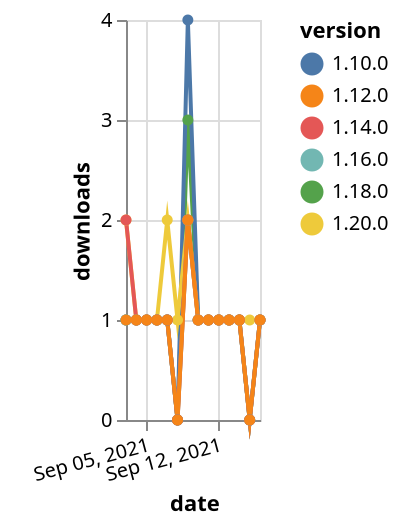 {"$schema": "https://vega.github.io/schema/vega-lite/v5.json", "description": "A simple bar chart with embedded data.", "data": {"values": [{"date": "2021-09-03", "total": 175, "delta": 1, "version": "1.18.0"}, {"date": "2021-09-04", "total": 176, "delta": 1, "version": "1.18.0"}, {"date": "2021-09-05", "total": 177, "delta": 1, "version": "1.18.0"}, {"date": "2021-09-06", "total": 178, "delta": 1, "version": "1.18.0"}, {"date": "2021-09-07", "total": 179, "delta": 1, "version": "1.18.0"}, {"date": "2021-09-08", "total": 179, "delta": 0, "version": "1.18.0"}, {"date": "2021-09-09", "total": 182, "delta": 3, "version": "1.18.0"}, {"date": "2021-09-10", "total": 183, "delta": 1, "version": "1.18.0"}, {"date": "2021-09-11", "total": 184, "delta": 1, "version": "1.18.0"}, {"date": "2021-09-12", "total": 185, "delta": 1, "version": "1.18.0"}, {"date": "2021-09-13", "total": 186, "delta": 1, "version": "1.18.0"}, {"date": "2021-09-14", "total": 187, "delta": 1, "version": "1.18.0"}, {"date": "2021-09-15", "total": 187, "delta": 0, "version": "1.18.0"}, {"date": "2021-09-16", "total": 188, "delta": 1, "version": "1.18.0"}, {"date": "2021-09-03", "total": 408, "delta": 1, "version": "1.10.0"}, {"date": "2021-09-04", "total": 409, "delta": 1, "version": "1.10.0"}, {"date": "2021-09-05", "total": 410, "delta": 1, "version": "1.10.0"}, {"date": "2021-09-06", "total": 411, "delta": 1, "version": "1.10.0"}, {"date": "2021-09-07", "total": 412, "delta": 1, "version": "1.10.0"}, {"date": "2021-09-08", "total": 412, "delta": 0, "version": "1.10.0"}, {"date": "2021-09-09", "total": 416, "delta": 4, "version": "1.10.0"}, {"date": "2021-09-10", "total": 417, "delta": 1, "version": "1.10.0"}, {"date": "2021-09-11", "total": 418, "delta": 1, "version": "1.10.0"}, {"date": "2021-09-12", "total": 419, "delta": 1, "version": "1.10.0"}, {"date": "2021-09-13", "total": 420, "delta": 1, "version": "1.10.0"}, {"date": "2021-09-14", "total": 421, "delta": 1, "version": "1.10.0"}, {"date": "2021-09-15", "total": 421, "delta": 0, "version": "1.10.0"}, {"date": "2021-09-16", "total": 422, "delta": 1, "version": "1.10.0"}, {"date": "2021-09-03", "total": 124, "delta": 2, "version": "1.20.0"}, {"date": "2021-09-04", "total": 125, "delta": 1, "version": "1.20.0"}, {"date": "2021-09-05", "total": 126, "delta": 1, "version": "1.20.0"}, {"date": "2021-09-06", "total": 127, "delta": 1, "version": "1.20.0"}, {"date": "2021-09-07", "total": 129, "delta": 2, "version": "1.20.0"}, {"date": "2021-09-08", "total": 130, "delta": 1, "version": "1.20.0"}, {"date": "2021-09-09", "total": 132, "delta": 2, "version": "1.20.0"}, {"date": "2021-09-10", "total": 133, "delta": 1, "version": "1.20.0"}, {"date": "2021-09-11", "total": 134, "delta": 1, "version": "1.20.0"}, {"date": "2021-09-12", "total": 135, "delta": 1, "version": "1.20.0"}, {"date": "2021-09-13", "total": 136, "delta": 1, "version": "1.20.0"}, {"date": "2021-09-14", "total": 137, "delta": 1, "version": "1.20.0"}, {"date": "2021-09-15", "total": 138, "delta": 1, "version": "1.20.0"}, {"date": "2021-09-16", "total": 139, "delta": 1, "version": "1.20.0"}, {"date": "2021-09-03", "total": 174, "delta": 1, "version": "1.16.0"}, {"date": "2021-09-04", "total": 175, "delta": 1, "version": "1.16.0"}, {"date": "2021-09-05", "total": 176, "delta": 1, "version": "1.16.0"}, {"date": "2021-09-06", "total": 177, "delta": 1, "version": "1.16.0"}, {"date": "2021-09-07", "total": 178, "delta": 1, "version": "1.16.0"}, {"date": "2021-09-08", "total": 178, "delta": 0, "version": "1.16.0"}, {"date": "2021-09-09", "total": 180, "delta": 2, "version": "1.16.0"}, {"date": "2021-09-10", "total": 181, "delta": 1, "version": "1.16.0"}, {"date": "2021-09-11", "total": 182, "delta": 1, "version": "1.16.0"}, {"date": "2021-09-12", "total": 183, "delta": 1, "version": "1.16.0"}, {"date": "2021-09-13", "total": 184, "delta": 1, "version": "1.16.0"}, {"date": "2021-09-14", "total": 185, "delta": 1, "version": "1.16.0"}, {"date": "2021-09-15", "total": 185, "delta": 0, "version": "1.16.0"}, {"date": "2021-09-16", "total": 186, "delta": 1, "version": "1.16.0"}, {"date": "2021-09-03", "total": 193, "delta": 2, "version": "1.14.0"}, {"date": "2021-09-04", "total": 194, "delta": 1, "version": "1.14.0"}, {"date": "2021-09-05", "total": 195, "delta": 1, "version": "1.14.0"}, {"date": "2021-09-06", "total": 196, "delta": 1, "version": "1.14.0"}, {"date": "2021-09-07", "total": 197, "delta": 1, "version": "1.14.0"}, {"date": "2021-09-08", "total": 197, "delta": 0, "version": "1.14.0"}, {"date": "2021-09-09", "total": 199, "delta": 2, "version": "1.14.0"}, {"date": "2021-09-10", "total": 200, "delta": 1, "version": "1.14.0"}, {"date": "2021-09-11", "total": 201, "delta": 1, "version": "1.14.0"}, {"date": "2021-09-12", "total": 202, "delta": 1, "version": "1.14.0"}, {"date": "2021-09-13", "total": 203, "delta": 1, "version": "1.14.0"}, {"date": "2021-09-14", "total": 204, "delta": 1, "version": "1.14.0"}, {"date": "2021-09-15", "total": 204, "delta": 0, "version": "1.14.0"}, {"date": "2021-09-16", "total": 205, "delta": 1, "version": "1.14.0"}, {"date": "2021-09-03", "total": 193, "delta": 1, "version": "1.12.0"}, {"date": "2021-09-04", "total": 194, "delta": 1, "version": "1.12.0"}, {"date": "2021-09-05", "total": 195, "delta": 1, "version": "1.12.0"}, {"date": "2021-09-06", "total": 196, "delta": 1, "version": "1.12.0"}, {"date": "2021-09-07", "total": 197, "delta": 1, "version": "1.12.0"}, {"date": "2021-09-08", "total": 197, "delta": 0, "version": "1.12.0"}, {"date": "2021-09-09", "total": 199, "delta": 2, "version": "1.12.0"}, {"date": "2021-09-10", "total": 200, "delta": 1, "version": "1.12.0"}, {"date": "2021-09-11", "total": 201, "delta": 1, "version": "1.12.0"}, {"date": "2021-09-12", "total": 202, "delta": 1, "version": "1.12.0"}, {"date": "2021-09-13", "total": 203, "delta": 1, "version": "1.12.0"}, {"date": "2021-09-14", "total": 204, "delta": 1, "version": "1.12.0"}, {"date": "2021-09-15", "total": 204, "delta": 0, "version": "1.12.0"}, {"date": "2021-09-16", "total": 205, "delta": 1, "version": "1.12.0"}]}, "width": "container", "mark": {"type": "line", "point": {"filled": true}}, "encoding": {"x": {"field": "date", "type": "temporal", "timeUnit": "yearmonthdate", "title": "date", "axis": {"labelAngle": -15}}, "y": {"field": "delta", "type": "quantitative", "title": "downloads"}, "color": {"field": "version", "type": "nominal"}, "tooltip": {"field": "delta"}}}